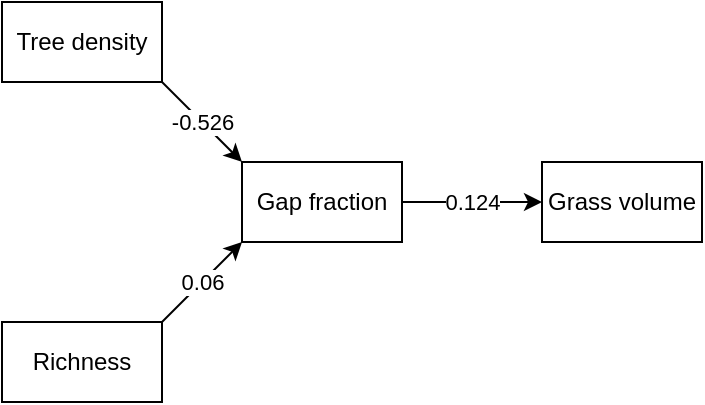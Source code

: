 <mxfile version="13.7.9" type="device"><diagram id="XXcGVPRc7TeFiqkJF8sK" name="Page-1"><mxGraphModel dx="372" dy="566" grid="1" gridSize="10" guides="1" tooltips="1" connect="1" arrows="1" fold="1" page="1" pageScale="1" pageWidth="827" pageHeight="1169" math="0" shadow="0"><root><mxCell id="0"/><mxCell id="1" parent="0"/><mxCell id="xh1RinYJ9nFYFJ8mHpFc-1" value="Grass volume" style="rounded=1;whiteSpace=wrap;html=1;fontSize=12;glass=0;strokeWidth=1;shadow=0;arcSize=0;align=center;fontStyle=0" vertex="1" parent="1"><mxGeometry x="390" y="280" width="80" height="40" as="geometry"/></mxCell><mxCell id="xh1RinYJ9nFYFJ8mHpFc-2" value="0.124" style="edgeStyle=orthogonalEdgeStyle;rounded=0;orthogonalLoop=1;jettySize=auto;html=1;" edge="1" parent="1" source="xh1RinYJ9nFYFJ8mHpFc-3" target="xh1RinYJ9nFYFJ8mHpFc-1"><mxGeometry relative="1" as="geometry"/></mxCell><mxCell id="xh1RinYJ9nFYFJ8mHpFc-3" value="Gap fraction" style="rounded=1;whiteSpace=wrap;html=1;fontSize=12;glass=0;strokeWidth=1;shadow=0;arcSize=0;align=center;fontStyle=0" vertex="1" parent="1"><mxGeometry x="240" y="280" width="80" height="40" as="geometry"/></mxCell><mxCell id="xh1RinYJ9nFYFJ8mHpFc-12" value="-0.526" style="edgeStyle=none;rounded=0;orthogonalLoop=1;jettySize=auto;html=1;exitX=1;exitY=1;exitDx=0;exitDy=0;entryX=0;entryY=0;entryDx=0;entryDy=0;" edge="1" parent="1" source="xh1RinYJ9nFYFJ8mHpFc-9" target="xh1RinYJ9nFYFJ8mHpFc-3"><mxGeometry relative="1" as="geometry"/></mxCell><mxCell id="xh1RinYJ9nFYFJ8mHpFc-9" value="Tree density" style="rounded=1;whiteSpace=wrap;html=1;fontSize=12;glass=0;strokeWidth=1;shadow=0;arcSize=0;align=center;fontStyle=0" vertex="1" parent="1"><mxGeometry x="120" y="200" width="80" height="40" as="geometry"/></mxCell><mxCell id="xh1RinYJ9nFYFJ8mHpFc-11" value="0.06" style="rounded=0;orthogonalLoop=1;jettySize=auto;html=1;exitX=1;exitY=0;exitDx=0;exitDy=0;entryX=0;entryY=1;entryDx=0;entryDy=0;" edge="1" parent="1" source="xh1RinYJ9nFYFJ8mHpFc-10" target="xh1RinYJ9nFYFJ8mHpFc-3"><mxGeometry relative="1" as="geometry"/></mxCell><mxCell id="xh1RinYJ9nFYFJ8mHpFc-10" value="Richness" style="rounded=1;whiteSpace=wrap;html=1;fontSize=12;glass=0;strokeWidth=1;shadow=0;arcSize=0;align=center;fontStyle=0" vertex="1" parent="1"><mxGeometry x="120" y="360" width="80" height="40" as="geometry"/></mxCell></root></mxGraphModel></diagram></mxfile>